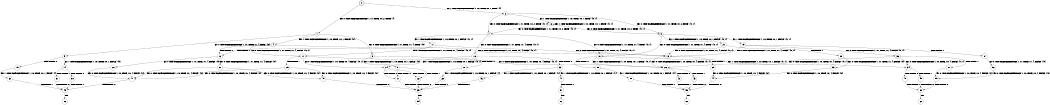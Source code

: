 digraph BCG {
size = "7, 10.5";
center = TRUE;
node [shape = circle];
0 [peripheries = 2];
0 -> 1 [label = "EX !0 !ATOMIC_EXCH_BRANCH (1, +1, TRUE, +0, 2, TRUE) !{}"];
0 -> 2 [label = "EX !1 !ATOMIC_EXCH_BRANCH (1, +0, TRUE, +0, 1, TRUE) !{}"];
1 -> 3 [label = "EX !0 !ATOMIC_EXCH_BRANCH (1, +1, TRUE, +1, 4, TRUE) !{0}"];
1 -> 4 [label = "EX !1 !ATOMIC_EXCH_BRANCH (1, +0, TRUE, +0, 1, FALSE) !{0}"];
1 -> 5 [label = "EX !0 !ATOMIC_EXCH_BRANCH (1, +1, TRUE, +1, 4, TRUE) !{0}"];
2 -> 6 [label = "EX !1 !ATOMIC_EXCH_BRANCH (1, +0, TRUE, +0, 1, TRUE) !{0, 1}"];
2 -> 7 [label = "EX !0 !ATOMIC_EXCH_BRANCH (1, +1, TRUE, +0, 2, TRUE) !{0, 1}"];
2 -> 8 [label = "EX !0 !ATOMIC_EXCH_BRANCH (1, +1, TRUE, +0, 2, TRUE) !{0, 1}"];
3 -> 9 [label = "EX !1 !ATOMIC_EXCH_BRANCH (1, +0, TRUE, +0, 1, FALSE) !{0}"];
3 -> 10 [label = "TERMINATE !0"];
4 -> 11 [label = "EX !0 !ATOMIC_EXCH_BRANCH (1, +1, TRUE, +1, 4, FALSE) !{0, 1}"];
4 -> 12 [label = "TERMINATE !1"];
4 -> 13 [label = "EX !0 !ATOMIC_EXCH_BRANCH (1, +1, TRUE, +1, 4, FALSE) !{0, 1}"];
5 -> 14 [label = "EX !1 !ATOMIC_EXCH_BRANCH (1, +0, TRUE, +0, 1, FALSE) !{0}"];
5 -> 15 [label = "TERMINATE !0"];
6 -> 6 [label = "EX !1 !ATOMIC_EXCH_BRANCH (1, +0, TRUE, +0, 1, TRUE) !{0, 1}"];
6 -> 7 [label = "EX !0 !ATOMIC_EXCH_BRANCH (1, +1, TRUE, +0, 2, TRUE) !{0, 1}"];
6 -> 8 [label = "EX !0 !ATOMIC_EXCH_BRANCH (1, +1, TRUE, +0, 2, TRUE) !{0, 1}"];
7 -> 16 [label = "EX !0 !ATOMIC_EXCH_BRANCH (1, +1, TRUE, +1, 4, TRUE) !{0, 1}"];
7 -> 17 [label = "EX !1 !ATOMIC_EXCH_BRANCH (1, +0, TRUE, +0, 1, FALSE) !{0, 1}"];
7 -> 18 [label = "EX !0 !ATOMIC_EXCH_BRANCH (1, +1, TRUE, +1, 4, TRUE) !{0, 1}"];
8 -> 19 [label = "EX !1 !ATOMIC_EXCH_BRANCH (1, +0, TRUE, +0, 1, FALSE) !{0, 1}"];
8 -> 18 [label = "EX !0 !ATOMIC_EXCH_BRANCH (1, +1, TRUE, +1, 4, TRUE) !{0, 1}"];
8 -> 20 [label = "EX !1 !ATOMIC_EXCH_BRANCH (1, +0, TRUE, +0, 1, FALSE) !{0, 1}"];
9 -> 21 [label = "TERMINATE !0"];
9 -> 22 [label = "TERMINATE !1"];
10 -> 23 [label = "EX !1 !ATOMIC_EXCH_BRANCH (1, +0, TRUE, +0, 1, FALSE) !{}"];
11 -> 24 [label = "EX !0 !ATOMIC_EXCH_BRANCH (1, +0, TRUE, +0, 4, FALSE) !{0, 1}"];
11 -> 25 [label = "TERMINATE !1"];
11 -> 26 [label = "EX !0 !ATOMIC_EXCH_BRANCH (1, +0, TRUE, +0, 4, FALSE) !{0, 1}"];
12 -> 27 [label = "EX !0 !ATOMIC_EXCH_BRANCH (1, +1, TRUE, +1, 4, FALSE) !{0}"];
12 -> 28 [label = "EX !0 !ATOMIC_EXCH_BRANCH (1, +1, TRUE, +1, 4, FALSE) !{0}"];
13 -> 26 [label = "EX !0 !ATOMIC_EXCH_BRANCH (1, +0, TRUE, +0, 4, FALSE) !{0, 1}"];
13 -> 29 [label = "TERMINATE !1"];
14 -> 30 [label = "TERMINATE !0"];
14 -> 31 [label = "TERMINATE !1"];
15 -> 32 [label = "EX !1 !ATOMIC_EXCH_BRANCH (1, +0, TRUE, +0, 1, FALSE) !{}"];
16 -> 24 [label = "EX !1 !ATOMIC_EXCH_BRANCH (1, +0, TRUE, +0, 1, FALSE) !{0, 1}"];
16 -> 33 [label = "TERMINATE !0"];
17 -> 11 [label = "EX !0 !ATOMIC_EXCH_BRANCH (1, +1, TRUE, +1, 4, FALSE) !{0, 1}"];
17 -> 12 [label = "TERMINATE !1"];
17 -> 13 [label = "EX !0 !ATOMIC_EXCH_BRANCH (1, +1, TRUE, +1, 4, FALSE) !{0, 1}"];
18 -> 34 [label = "EX !1 !ATOMIC_EXCH_BRANCH (1, +0, TRUE, +0, 1, FALSE) !{0, 1}"];
18 -> 26 [label = "EX !1 !ATOMIC_EXCH_BRANCH (1, +0, TRUE, +0, 1, FALSE) !{0, 1}"];
18 -> 35 [label = "TERMINATE !0"];
19 -> 36 [label = "EX !0 !ATOMIC_EXCH_BRANCH (1, +1, TRUE, +1, 4, FALSE) !{0, 1}"];
19 -> 37 [label = "TERMINATE !1"];
19 -> 13 [label = "EX !0 !ATOMIC_EXCH_BRANCH (1, +1, TRUE, +1, 4, FALSE) !{0, 1}"];
20 -> 13 [label = "EX !0 !ATOMIC_EXCH_BRANCH (1, +1, TRUE, +1, 4, FALSE) !{0, 1}"];
20 -> 38 [label = "TERMINATE !1"];
21 -> 39 [label = "TERMINATE !1"];
22 -> 39 [label = "TERMINATE !0"];
23 -> 39 [label = "TERMINATE !1"];
24 -> 21 [label = "TERMINATE !0"];
24 -> 22 [label = "TERMINATE !1"];
25 -> 40 [label = "EX !0 !ATOMIC_EXCH_BRANCH (1, +0, TRUE, +0, 4, FALSE) !{0}"];
25 -> 41 [label = "EX !0 !ATOMIC_EXCH_BRANCH (1, +0, TRUE, +0, 4, FALSE) !{0}"];
26 -> 42 [label = "TERMINATE !0"];
26 -> 43 [label = "TERMINATE !1"];
27 -> 40 [label = "EX !0 !ATOMIC_EXCH_BRANCH (1, +0, TRUE, +0, 4, FALSE) !{0}"];
27 -> 41 [label = "EX !0 !ATOMIC_EXCH_BRANCH (1, +0, TRUE, +0, 4, FALSE) !{0}"];
28 -> 41 [label = "EX !0 !ATOMIC_EXCH_BRANCH (1, +0, TRUE, +0, 4, FALSE) !{0}"];
29 -> 44 [label = "EX !0 !ATOMIC_EXCH_BRANCH (1, +0, TRUE, +0, 4, FALSE) !{0}"];
30 -> 45 [label = "TERMINATE !1"];
31 -> 45 [label = "TERMINATE !0"];
32 -> 45 [label = "TERMINATE !1"];
33 -> 46 [label = "EX !1 !ATOMIC_EXCH_BRANCH (1, +0, TRUE, +0, 1, FALSE) !{1}"];
33 -> 47 [label = "EX !1 !ATOMIC_EXCH_BRANCH (1, +0, TRUE, +0, 1, FALSE) !{1}"];
34 -> 48 [label = "TERMINATE !0"];
34 -> 49 [label = "TERMINATE !1"];
35 -> 50 [label = "EX !1 !ATOMIC_EXCH_BRANCH (1, +0, TRUE, +0, 1, FALSE) !{1}"];
36 -> 34 [label = "EX !0 !ATOMIC_EXCH_BRANCH (1, +0, TRUE, +0, 4, FALSE) !{0, 1}"];
36 -> 51 [label = "TERMINATE !1"];
36 -> 26 [label = "EX !0 !ATOMIC_EXCH_BRANCH (1, +0, TRUE, +0, 4, FALSE) !{0, 1}"];
37 -> 52 [label = "EX !0 !ATOMIC_EXCH_BRANCH (1, +1, TRUE, +1, 4, FALSE) !{0}"];
38 -> 53 [label = "EX !0 !ATOMIC_EXCH_BRANCH (1, +1, TRUE, +1, 4, FALSE) !{0}"];
39 -> 54 [label = "exit"];
40 -> 39 [label = "TERMINATE !0"];
41 -> 45 [label = "TERMINATE !0"];
42 -> 55 [label = "TERMINATE !1"];
43 -> 55 [label = "TERMINATE !0"];
44 -> 55 [label = "TERMINATE !0"];
45 -> 56 [label = "exit"];
46 -> 39 [label = "TERMINATE !1"];
47 -> 57 [label = "TERMINATE !1"];
48 -> 58 [label = "TERMINATE !1"];
49 -> 58 [label = "TERMINATE !0"];
50 -> 55 [label = "TERMINATE !1"];
51 -> 59 [label = "EX !0 !ATOMIC_EXCH_BRANCH (1, +0, TRUE, +0, 4, FALSE) !{0}"];
52 -> 59 [label = "EX !0 !ATOMIC_EXCH_BRANCH (1, +0, TRUE, +0, 4, FALSE) !{0}"];
53 -> 44 [label = "EX !0 !ATOMIC_EXCH_BRANCH (1, +0, TRUE, +0, 4, FALSE) !{0}"];
55 -> 60 [label = "exit"];
57 -> 61 [label = "exit"];
58 -> 62 [label = "exit"];
59 -> 58 [label = "TERMINATE !0"];
}
